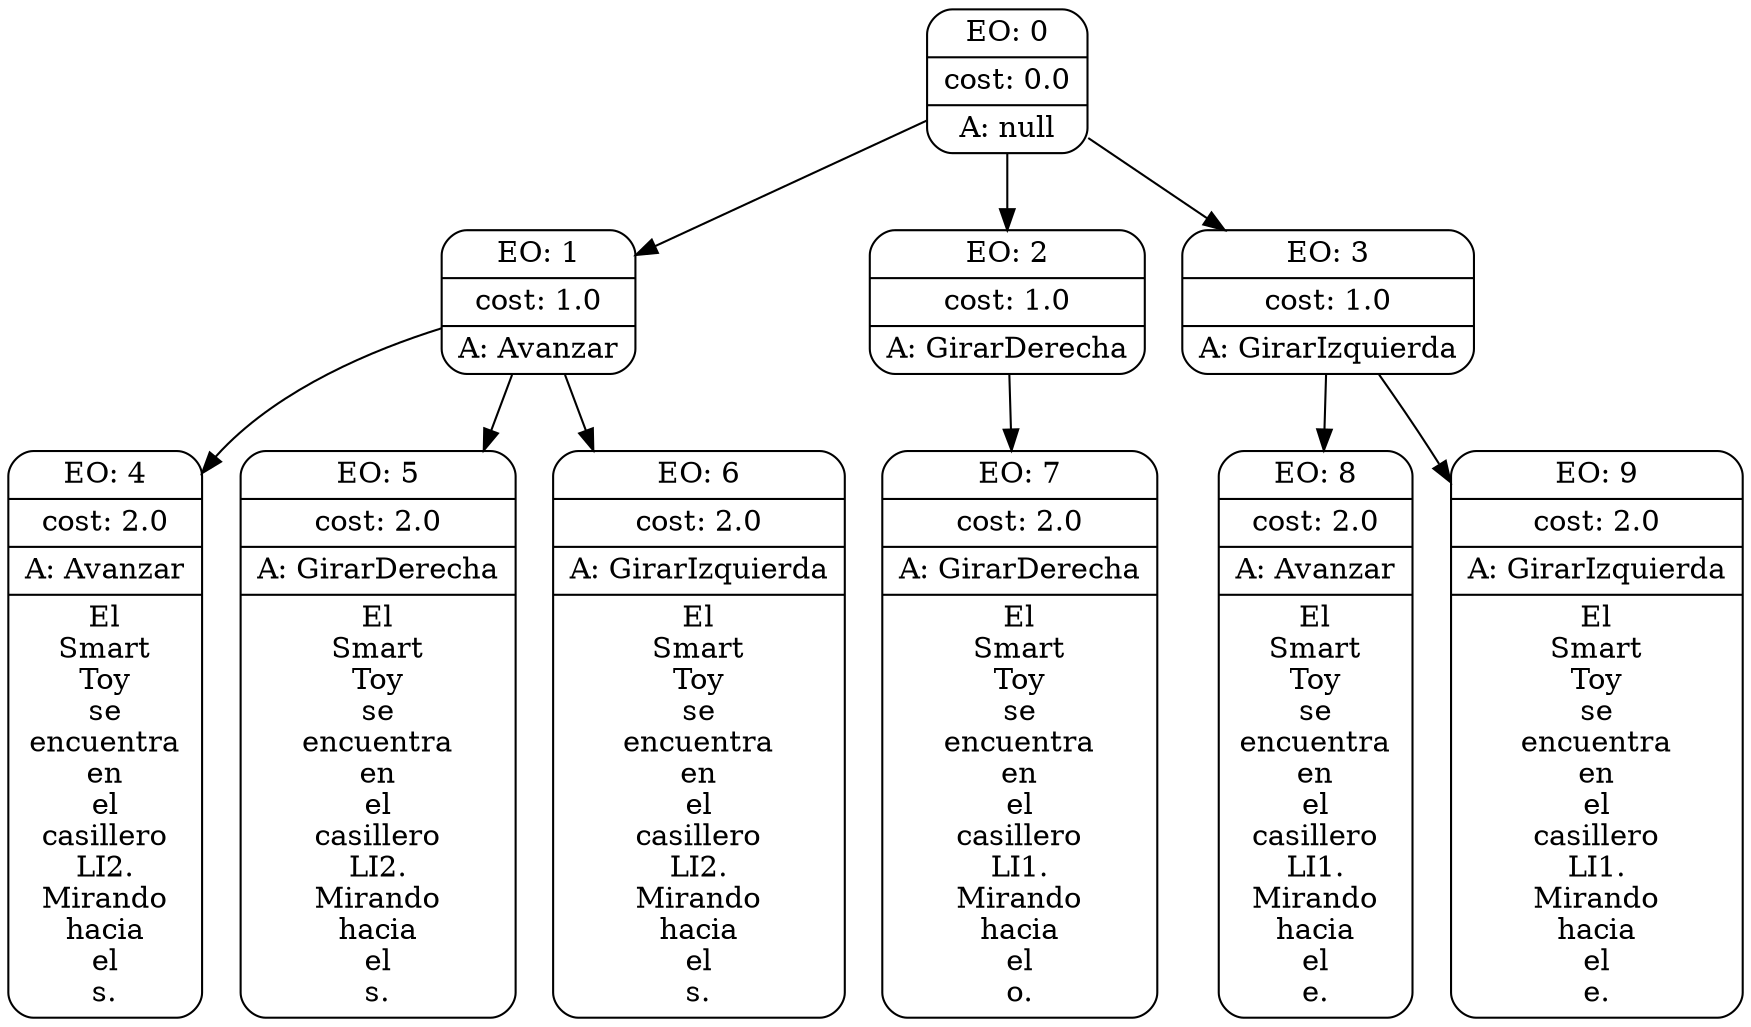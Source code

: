 digraph g {
node [shape = Mrecord];
nodo0[label="{EO: 0|cost: 0.0|A: null}"]
nodo1[label="{EO: 1|cost: 1.0|A: Avanzar}"]
nodo4[label="{EO: 4|cost: 2.0|A: Avanzar|El\nSmart\nToy\nse\nencuentra\nen\nel\ncasillero\nLI2.\nMirando\nhacia\nel\ns.
}"]

nodo1 -> nodo4;
nodo5[label="{EO: 5|cost: 2.0|A: GirarDerecha|El\nSmart\nToy\nse\nencuentra\nen\nel\ncasillero\nLI2.\nMirando\nhacia\nel\ns.
}"]

nodo1 -> nodo5;
nodo6[label="{EO: 6|cost: 2.0|A: GirarIzquierda|El\nSmart\nToy\nse\nencuentra\nen\nel\ncasillero\nLI2.\nMirando\nhacia\nel\ns.
}"]

nodo1 -> nodo6;

nodo0 -> nodo1;
nodo2[label="{EO: 2|cost: 1.0|A: GirarDerecha}"]
nodo7[label="{EO: 7|cost: 2.0|A: GirarDerecha|El\nSmart\nToy\nse\nencuentra\nen\nel\ncasillero\nLI1.\nMirando\nhacia\nel\no.
}"]

nodo2 -> nodo7;

nodo0 -> nodo2;
nodo3[label="{EO: 3|cost: 1.0|A: GirarIzquierda}"]
nodo8[label="{EO: 8|cost: 2.0|A: Avanzar|El\nSmart\nToy\nse\nencuentra\nen\nel\ncasillero\nLI1.\nMirando\nhacia\nel\ne.
}"]

nodo3 -> nodo8;
nodo9[label="{EO: 9|cost: 2.0|A: GirarIzquierda|El\nSmart\nToy\nse\nencuentra\nen\nel\ncasillero\nLI1.\nMirando\nhacia\nel\ne.
}"]

nodo3 -> nodo9;

nodo0 -> nodo3;


}